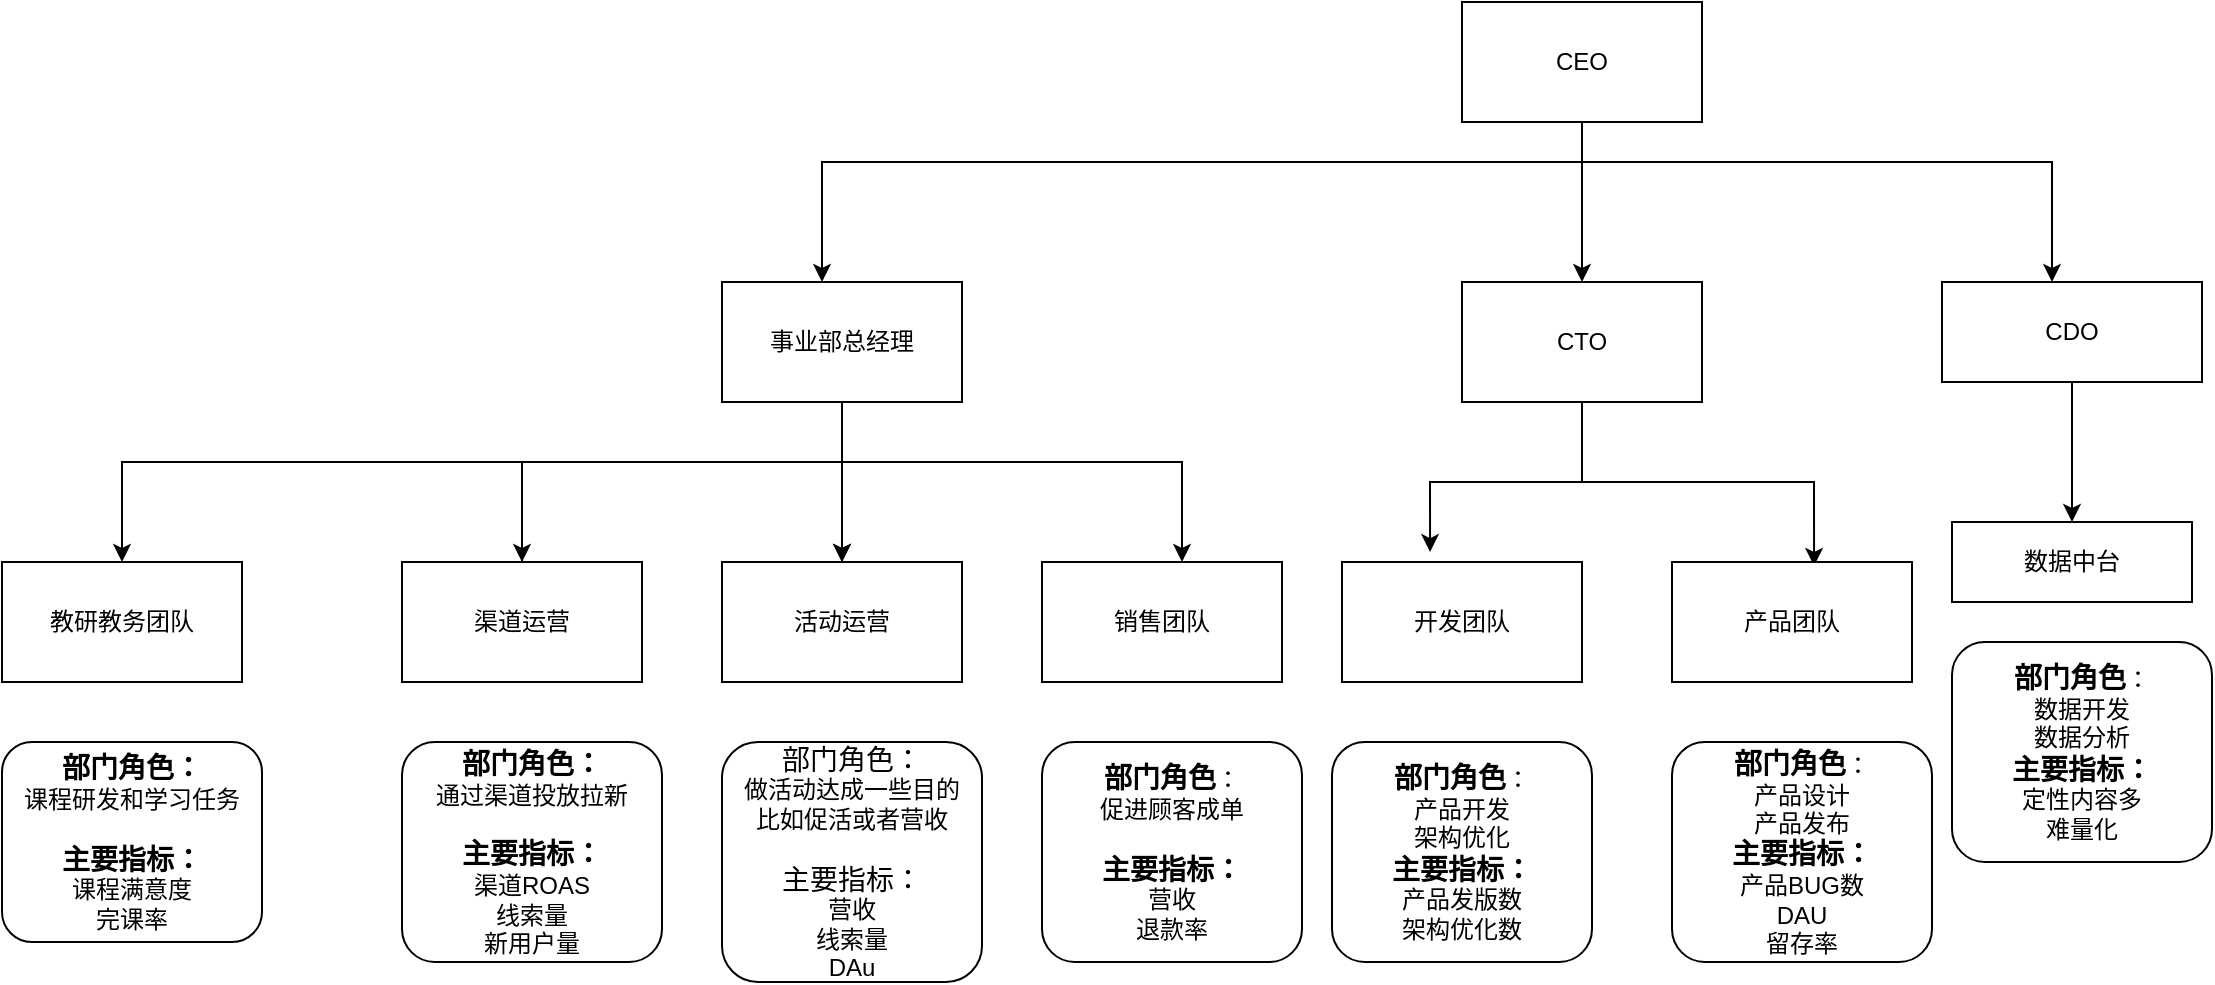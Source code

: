 <mxfile version="14.4.4" type="github" pages="2">
  <diagram id="C5RBs43oDa-KdzZeNtuy" name="Page-1">
    <mxGraphModel dx="2571" dy="918" grid="1" gridSize="10" guides="1" tooltips="1" connect="1" arrows="1" fold="1" page="1" pageScale="1" pageWidth="827" pageHeight="1169" math="0" shadow="0">
      <root>
        <mxCell id="WIyWlLk6GJQsqaUBKTNV-0" />
        <mxCell id="WIyWlLk6GJQsqaUBKTNV-1" parent="WIyWlLk6GJQsqaUBKTNV-0" />
        <mxCell id="4LG-1AffiDdCxsdQH5-A-5" value="" style="edgeStyle=orthogonalEdgeStyle;rounded=0;orthogonalLoop=1;jettySize=auto;html=1;" parent="WIyWlLk6GJQsqaUBKTNV-1" source="4LG-1AffiDdCxsdQH5-A-2" target="4LG-1AffiDdCxsdQH5-A-4" edge="1">
          <mxGeometry relative="1" as="geometry" />
        </mxCell>
        <mxCell id="4LG-1AffiDdCxsdQH5-A-8" style="edgeStyle=orthogonalEdgeStyle;rounded=0;orthogonalLoop=1;jettySize=auto;html=1;entryX=0.417;entryY=0;entryDx=0;entryDy=0;entryPerimeter=0;" parent="WIyWlLk6GJQsqaUBKTNV-1" source="4LG-1AffiDdCxsdQH5-A-2" target="4LG-1AffiDdCxsdQH5-A-6" edge="1">
          <mxGeometry relative="1" as="geometry">
            <mxPoint x="10" y="570" as="targetPoint" />
            <Array as="points">
              <mxPoint x="220" y="620" />
              <mxPoint x="-160" y="620" />
              <mxPoint x="-160" y="680" />
            </Array>
          </mxGeometry>
        </mxCell>
        <mxCell id="4LG-1AffiDdCxsdQH5-A-9" style="edgeStyle=orthogonalEdgeStyle;rounded=0;orthogonalLoop=1;jettySize=auto;html=1;" parent="WIyWlLk6GJQsqaUBKTNV-1" source="4LG-1AffiDdCxsdQH5-A-2" target="4LG-1AffiDdCxsdQH5-A-10" edge="1">
          <mxGeometry relative="1" as="geometry">
            <mxPoint x="410" y="680" as="targetPoint" />
            <Array as="points">
              <mxPoint x="220" y="620" />
              <mxPoint x="455" y="620" />
            </Array>
          </mxGeometry>
        </mxCell>
        <mxCell id="4LG-1AffiDdCxsdQH5-A-2" value="CEO" style="rounded=0;whiteSpace=wrap;html=1;" parent="WIyWlLk6GJQsqaUBKTNV-1" vertex="1">
          <mxGeometry x="160" y="540" width="120" height="60" as="geometry" />
        </mxCell>
        <mxCell id="4LG-1AffiDdCxsdQH5-A-32" style="edgeStyle=orthogonalEdgeStyle;rounded=0;orthogonalLoop=1;jettySize=auto;html=1;entryX=0.592;entryY=0.033;entryDx=0;entryDy=0;entryPerimeter=0;" parent="WIyWlLk6GJQsqaUBKTNV-1" source="4LG-1AffiDdCxsdQH5-A-4" target="4LG-1AffiDdCxsdQH5-A-27" edge="1">
          <mxGeometry relative="1" as="geometry" />
        </mxCell>
        <mxCell id="4LG-1AffiDdCxsdQH5-A-33" style="edgeStyle=orthogonalEdgeStyle;rounded=0;orthogonalLoop=1;jettySize=auto;html=1;entryX=0.367;entryY=-0.083;entryDx=0;entryDy=0;entryPerimeter=0;" parent="WIyWlLk6GJQsqaUBKTNV-1" source="4LG-1AffiDdCxsdQH5-A-4" target="4LG-1AffiDdCxsdQH5-A-30" edge="1">
          <mxGeometry relative="1" as="geometry" />
        </mxCell>
        <mxCell id="4LG-1AffiDdCxsdQH5-A-4" value="CTO" style="whiteSpace=wrap;html=1;rounded=0;" parent="WIyWlLk6GJQsqaUBKTNV-1" vertex="1">
          <mxGeometry x="160" y="680" width="120" height="60" as="geometry" />
        </mxCell>
        <mxCell id="4LG-1AffiDdCxsdQH5-A-14" value="" style="edgeStyle=orthogonalEdgeStyle;rounded=0;orthogonalLoop=1;jettySize=auto;html=1;" parent="WIyWlLk6GJQsqaUBKTNV-1" source="4LG-1AffiDdCxsdQH5-A-6" target="4LG-1AffiDdCxsdQH5-A-13" edge="1">
          <mxGeometry relative="1" as="geometry" />
        </mxCell>
        <mxCell id="4LG-1AffiDdCxsdQH5-A-15" value="" style="edgeStyle=orthogonalEdgeStyle;rounded=0;orthogonalLoop=1;jettySize=auto;html=1;" parent="WIyWlLk6GJQsqaUBKTNV-1" source="4LG-1AffiDdCxsdQH5-A-6" target="4LG-1AffiDdCxsdQH5-A-13" edge="1">
          <mxGeometry relative="1" as="geometry" />
        </mxCell>
        <mxCell id="4LG-1AffiDdCxsdQH5-A-18" style="edgeStyle=orthogonalEdgeStyle;rounded=0;orthogonalLoop=1;jettySize=auto;html=1;" parent="WIyWlLk6GJQsqaUBKTNV-1" source="4LG-1AffiDdCxsdQH5-A-6" target="4LG-1AffiDdCxsdQH5-A-16" edge="1">
          <mxGeometry relative="1" as="geometry">
            <mxPoint x="-320" y="710" as="targetPoint" />
            <Array as="points">
              <mxPoint x="-150" y="770" />
              <mxPoint x="-310" y="770" />
            </Array>
          </mxGeometry>
        </mxCell>
        <mxCell id="4LG-1AffiDdCxsdQH5-A-6" value="事业部总经理" style="whiteSpace=wrap;html=1;rounded=0;" parent="WIyWlLk6GJQsqaUBKTNV-1" vertex="1">
          <mxGeometry x="-210" y="680" width="120" height="60" as="geometry" />
        </mxCell>
        <mxCell id="4LG-1AffiDdCxsdQH5-A-39" style="edgeStyle=orthogonalEdgeStyle;rounded=0;orthogonalLoop=1;jettySize=auto;html=1;" parent="WIyWlLk6GJQsqaUBKTNV-1" source="4LG-1AffiDdCxsdQH5-A-10" target="4LG-1AffiDdCxsdQH5-A-40" edge="1">
          <mxGeometry relative="1" as="geometry">
            <mxPoint x="465" y="800" as="targetPoint" />
            <Array as="points">
              <mxPoint x="465" y="790" />
            </Array>
          </mxGeometry>
        </mxCell>
        <mxCell id="4LG-1AffiDdCxsdQH5-A-10" value="CDO" style="rounded=0;whiteSpace=wrap;html=1;" parent="WIyWlLk6GJQsqaUBKTNV-1" vertex="1">
          <mxGeometry x="400" y="680" width="130" height="50" as="geometry" />
        </mxCell>
        <mxCell id="4LG-1AffiDdCxsdQH5-A-22" value="" style="edgeStyle=orthogonalEdgeStyle;rounded=0;orthogonalLoop=1;jettySize=auto;html=1;" parent="WIyWlLk6GJQsqaUBKTNV-1" source="4LG-1AffiDdCxsdQH5-A-13" target="4LG-1AffiDdCxsdQH5-A-21" edge="1">
          <mxGeometry relative="1" as="geometry">
            <Array as="points">
              <mxPoint x="-150" y="770" />
              <mxPoint x="20" y="770" />
            </Array>
          </mxGeometry>
        </mxCell>
        <mxCell id="4LG-1AffiDdCxsdQH5-A-13" value="活动运营" style="whiteSpace=wrap;html=1;rounded=0;" parent="WIyWlLk6GJQsqaUBKTNV-1" vertex="1">
          <mxGeometry x="-210" y="820" width="120" height="60" as="geometry" />
        </mxCell>
        <mxCell id="4LG-1AffiDdCxsdQH5-A-25" value="" style="edgeStyle=orthogonalEdgeStyle;rounded=0;orthogonalLoop=1;jettySize=auto;html=1;" parent="WIyWlLk6GJQsqaUBKTNV-1" source="4LG-1AffiDdCxsdQH5-A-16" target="4LG-1AffiDdCxsdQH5-A-24" edge="1">
          <mxGeometry relative="1" as="geometry">
            <Array as="points">
              <mxPoint x="-310" y="770" />
              <mxPoint x="-510" y="770" />
            </Array>
          </mxGeometry>
        </mxCell>
        <mxCell id="4LG-1AffiDdCxsdQH5-A-16" value="渠道运营" style="rounded=0;whiteSpace=wrap;html=1;" parent="WIyWlLk6GJQsqaUBKTNV-1" vertex="1">
          <mxGeometry x="-370" y="820" width="120" height="60" as="geometry" />
        </mxCell>
        <mxCell id="4LG-1AffiDdCxsdQH5-A-19" value="&lt;font style=&quot;font-size: 14px&quot;&gt;&lt;b&gt;部门角色：&lt;/b&gt;&lt;/font&gt;&lt;br&gt;通过渠道投放拉新&lt;br&gt;&lt;br&gt;&lt;b&gt;&lt;font style=&quot;font-size: 14px&quot;&gt;主要指标：&lt;br&gt;&lt;/font&gt;&lt;/b&gt;渠道ROAS&lt;br&gt;线索量&lt;br&gt;新用户量" style="rounded=1;whiteSpace=wrap;html=1;" parent="WIyWlLk6GJQsqaUBKTNV-1" vertex="1">
          <mxGeometry x="-370" y="910" width="130" height="110" as="geometry" />
        </mxCell>
        <mxCell id="4LG-1AffiDdCxsdQH5-A-20" value="&lt;font style=&quot;font-size: 14px&quot;&gt;部门角色：&lt;br&gt;&lt;/font&gt;做活动达成一些目的&lt;br&gt;比如促活或者营收&lt;br&gt;&lt;br&gt;&lt;font style=&quot;font-size: 14px&quot;&gt;主要指标：&lt;br&gt;&lt;/font&gt;营收&lt;br&gt;线索量&lt;br&gt;DAu" style="rounded=1;whiteSpace=wrap;html=1;" parent="WIyWlLk6GJQsqaUBKTNV-1" vertex="1">
          <mxGeometry x="-210" y="910" width="130" height="120" as="geometry" />
        </mxCell>
        <mxCell id="4LG-1AffiDdCxsdQH5-A-21" value="销售团队" style="whiteSpace=wrap;html=1;rounded=0;" parent="WIyWlLk6GJQsqaUBKTNV-1" vertex="1">
          <mxGeometry x="-50" y="820" width="120" height="60" as="geometry" />
        </mxCell>
        <mxCell id="4LG-1AffiDdCxsdQH5-A-23" value="&lt;font style=&quot;font-size: 14px&quot;&gt;&lt;b&gt;部门角色&lt;/b&gt;&lt;/font&gt;：&lt;br&gt;促进顾客成单&lt;br&gt;&lt;br&gt;&lt;font style=&quot;font-size: 14px&quot;&gt;&lt;b&gt;主要指标：&lt;br&gt;&lt;/b&gt;&lt;/font&gt;营收&lt;br&gt;退款率" style="rounded=1;whiteSpace=wrap;html=1;" parent="WIyWlLk6GJQsqaUBKTNV-1" vertex="1">
          <mxGeometry x="-50" y="910" width="130" height="110" as="geometry" />
        </mxCell>
        <mxCell id="4LG-1AffiDdCxsdQH5-A-24" value="教研教务团队" style="whiteSpace=wrap;html=1;rounded=0;" parent="WIyWlLk6GJQsqaUBKTNV-1" vertex="1">
          <mxGeometry x="-570" y="820" width="120" height="60" as="geometry" />
        </mxCell>
        <mxCell id="4LG-1AffiDdCxsdQH5-A-26" value="&lt;font style=&quot;font-size: 14px&quot;&gt;&lt;b&gt;部门角色：&lt;/b&gt;&lt;/font&gt;&lt;br&gt;课程研发和学习任务&lt;br&gt;&lt;br&gt;&lt;b&gt;&lt;font style=&quot;font-size: 14px&quot;&gt;主要指标：&lt;br&gt;&lt;/font&gt;&lt;/b&gt;课程满意度&lt;br&gt;完课率" style="rounded=1;whiteSpace=wrap;html=1;" parent="WIyWlLk6GJQsqaUBKTNV-1" vertex="1">
          <mxGeometry x="-570" y="910" width="130" height="100" as="geometry" />
        </mxCell>
        <mxCell id="4LG-1AffiDdCxsdQH5-A-27" value="产品团队" style="whiteSpace=wrap;html=1;rounded=0;" parent="WIyWlLk6GJQsqaUBKTNV-1" vertex="1">
          <mxGeometry x="265" y="820" width="120" height="60" as="geometry" />
        </mxCell>
        <mxCell id="4LG-1AffiDdCxsdQH5-A-30" value="开发团队" style="whiteSpace=wrap;html=1;rounded=0;" parent="WIyWlLk6GJQsqaUBKTNV-1" vertex="1">
          <mxGeometry x="100" y="820" width="120" height="60" as="geometry" />
        </mxCell>
        <mxCell id="4LG-1AffiDdCxsdQH5-A-34" value="&lt;font style=&quot;font-size: 14px&quot;&gt;&lt;b&gt;部门角色&lt;/b&gt;&lt;/font&gt;：&lt;br&gt;产品开发&lt;br&gt;架构优化&lt;br&gt;&lt;font style=&quot;font-size: 14px&quot;&gt;&lt;b&gt;主要指标：&lt;br&gt;&lt;/b&gt;&lt;/font&gt;产品发版数&lt;br&gt;架构优化数" style="rounded=1;whiteSpace=wrap;html=1;" parent="WIyWlLk6GJQsqaUBKTNV-1" vertex="1">
          <mxGeometry x="95" y="910" width="130" height="110" as="geometry" />
        </mxCell>
        <mxCell id="4LG-1AffiDdCxsdQH5-A-35" value="&lt;font style=&quot;font-size: 14px&quot;&gt;&lt;b&gt;部门角色&lt;/b&gt;&lt;/font&gt;：&lt;br&gt;数据开发&lt;br&gt;数据分析&lt;br&gt;&lt;font style=&quot;font-size: 14px&quot;&gt;&lt;b&gt;主要指标：&lt;br&gt;&lt;/b&gt;&lt;/font&gt;定性内容多&lt;br&gt;难量化" style="rounded=1;whiteSpace=wrap;html=1;" parent="WIyWlLk6GJQsqaUBKTNV-1" vertex="1">
          <mxGeometry x="405" y="860" width="130" height="110" as="geometry" />
        </mxCell>
        <mxCell id="4LG-1AffiDdCxsdQH5-A-40" value="数据中台" style="rounded=0;whiteSpace=wrap;html=1;" parent="WIyWlLk6GJQsqaUBKTNV-1" vertex="1">
          <mxGeometry x="405" y="800" width="120" height="40" as="geometry" />
        </mxCell>
        <mxCell id="4LG-1AffiDdCxsdQH5-A-43" value="&lt;font style=&quot;font-size: 14px&quot;&gt;&lt;b&gt;部门角色&lt;/b&gt;&lt;/font&gt;：&lt;br&gt;产品设计&lt;br&gt;产品发布&lt;br&gt;&lt;font style=&quot;font-size: 14px&quot;&gt;&lt;b&gt;主要指标：&lt;br&gt;&lt;/b&gt;&lt;/font&gt;产品BUG数&lt;br&gt;DAU&lt;br&gt;留存率" style="rounded=1;whiteSpace=wrap;html=1;" parent="WIyWlLk6GJQsqaUBKTNV-1" vertex="1">
          <mxGeometry x="265" y="910" width="130" height="110" as="geometry" />
        </mxCell>
      </root>
    </mxGraphModel>
  </diagram>
  <diagram id="4gA5OxUVd_XXTZanAqwX" name="Page-2">
    <mxGraphModel dx="1428" dy="317" grid="1" gridSize="10" guides="1" tooltips="1" connect="1" arrows="1" fold="1" page="1" pageScale="1" pageWidth="827" pageHeight="1169" math="0" shadow="0">
      <root>
        <mxCell id="M1Kj_39iP2AGimqlnrWc-0" />
        <mxCell id="M1Kj_39iP2AGimqlnrWc-1" parent="M1Kj_39iP2AGimqlnrWc-0" />
        <mxCell id="tBodU4Q1IQQOX9P65XnI-128" value="" style="rounded=0;whiteSpace=wrap;html=1;align=center;" vertex="1" parent="M1Kj_39iP2AGimqlnrWc-1">
          <mxGeometry x="-60" y="1360" width="170" height="480" as="geometry" />
        </mxCell>
        <mxCell id="tBodU4Q1IQQOX9P65XnI-115" value="" style="rounded=0;whiteSpace=wrap;html=1;align=center;" vertex="1" parent="M1Kj_39iP2AGimqlnrWc-1">
          <mxGeometry x="-350" y="675" width="1900" height="335" as="geometry" />
        </mxCell>
        <mxCell id="tBodU4Q1IQQOX9P65XnI-83" value="" style="rounded=0;whiteSpace=wrap;html=1;align=left;fillColor=#d5e8d4;strokeColor=#82b366;" vertex="1" parent="M1Kj_39iP2AGimqlnrWc-1">
          <mxGeometry x="1370" y="180" width="170" height="480" as="geometry" />
        </mxCell>
        <mxCell id="tBodU4Q1IQQOX9P65XnI-82" value="" style="rounded=0;whiteSpace=wrap;html=1;align=left;fillColor=#fff2cc;strokeColor=#d6b656;" vertex="1" parent="M1Kj_39iP2AGimqlnrWc-1">
          <mxGeometry x="1190" y="180" width="170" height="480" as="geometry" />
        </mxCell>
        <mxCell id="tBodU4Q1IQQOX9P65XnI-64" value="" style="rounded=0;whiteSpace=wrap;html=1;align=left;fillColor=#dae8fc;strokeColor=#6c8ebf;" vertex="1" parent="M1Kj_39iP2AGimqlnrWc-1">
          <mxGeometry x="540" y="120" width="630" height="530" as="geometry" />
        </mxCell>
        <mxCell id="tBodU4Q1IQQOX9P65XnI-57" value="" style="rounded=0;whiteSpace=wrap;html=1;align=left;fillColor=#f8cecc;strokeColor=#b85450;" vertex="1" parent="M1Kj_39iP2AGimqlnrWc-1">
          <mxGeometry x="355" y="180" width="150" height="470" as="geometry" />
        </mxCell>
        <mxCell id="tBodU4Q1IQQOX9P65XnI-50" value="" style="rounded=0;whiteSpace=wrap;html=1;align=left;fillColor=#d5e8d4;strokeColor=#82b366;" vertex="1" parent="M1Kj_39iP2AGimqlnrWc-1">
          <mxGeometry x="185" y="180" width="150" height="470" as="geometry" />
        </mxCell>
        <mxCell id="tBodU4Q1IQQOX9P65XnI-53" value="" style="rounded=0;whiteSpace=wrap;html=1;align=left;" vertex="1" parent="M1Kj_39iP2AGimqlnrWc-1">
          <mxGeometry x="185" y="410" width="145" height="110" as="geometry" />
        </mxCell>
        <mxCell id="tBodU4Q1IQQOX9P65XnI-38" value="" style="rounded=0;whiteSpace=wrap;html=1;align=left;fillColor=#fff2cc;strokeColor=#d6b656;" vertex="1" parent="M1Kj_39iP2AGimqlnrWc-1">
          <mxGeometry y="180" width="160" height="470" as="geometry" />
        </mxCell>
        <mxCell id="tBodU4Q1IQQOX9P65XnI-44" value="" style="rounded=0;whiteSpace=wrap;html=1;align=left;" vertex="1" parent="M1Kj_39iP2AGimqlnrWc-1">
          <mxGeometry y="340" width="130" height="80" as="geometry" />
        </mxCell>
        <mxCell id="tBodU4Q1IQQOX9P65XnI-0" value="AB 流程" style="rounded=1;html=1;" vertex="1" parent="M1Kj_39iP2AGimqlnrWc-1">
          <mxGeometry width="120" height="60" as="geometry" />
        </mxCell>
        <mxCell id="tBodU4Q1IQQOX9P65XnI-13" value="" style="edgeStyle=orthogonalEdgeStyle;rounded=0;orthogonalLoop=1;jettySize=auto;html=1;" edge="1" parent="M1Kj_39iP2AGimqlnrWc-1" source="tBodU4Q1IQQOX9P65XnI-2" target="tBodU4Q1IQQOX9P65XnI-3">
          <mxGeometry relative="1" as="geometry" />
        </mxCell>
        <mxCell id="tBodU4Q1IQQOX9P65XnI-2" value="测试立项" style="rounded=1;whiteSpace=wrap;html=1;" vertex="1" parent="M1Kj_39iP2AGimqlnrWc-1">
          <mxGeometry x="20" y="200" width="120" height="60" as="geometry" />
        </mxCell>
        <mxCell id="tBodU4Q1IQQOX9P65XnI-14" value="" style="edgeStyle=orthogonalEdgeStyle;rounded=0;orthogonalLoop=1;jettySize=auto;html=1;" edge="1" parent="M1Kj_39iP2AGimqlnrWc-1" source="tBodU4Q1IQQOX9P65XnI-3" target="tBodU4Q1IQQOX9P65XnI-4">
          <mxGeometry relative="1" as="geometry" />
        </mxCell>
        <mxCell id="tBodU4Q1IQQOX9P65XnI-3" value="实验设计" style="rounded=1;whiteSpace=wrap;html=1;" vertex="1" parent="M1Kj_39iP2AGimqlnrWc-1">
          <mxGeometry x="200" y="200" width="120" height="60" as="geometry" />
        </mxCell>
        <mxCell id="tBodU4Q1IQQOX9P65XnI-15" value="" style="edgeStyle=orthogonalEdgeStyle;rounded=0;orthogonalLoop=1;jettySize=auto;html=1;entryX=0;entryY=0.5;entryDx=0;entryDy=0;" edge="1" parent="M1Kj_39iP2AGimqlnrWc-1" source="tBodU4Q1IQQOX9P65XnI-4" target="tBodU4Q1IQQOX9P65XnI-5">
          <mxGeometry relative="1" as="geometry" />
        </mxCell>
        <mxCell id="tBodU4Q1IQQOX9P65XnI-4" value="策略开发&lt;br&gt;埋点设计" style="rounded=1;whiteSpace=wrap;html=1;" vertex="1" parent="M1Kj_39iP2AGimqlnrWc-1">
          <mxGeometry x="370" y="200" width="120" height="60" as="geometry" />
        </mxCell>
        <mxCell id="tBodU4Q1IQQOX9P65XnI-16" value="" style="edgeStyle=orthogonalEdgeStyle;rounded=0;orthogonalLoop=1;jettySize=auto;html=1;" edge="1" parent="M1Kj_39iP2AGimqlnrWc-1" source="tBodU4Q1IQQOX9P65XnI-5" target="tBodU4Q1IQQOX9P65XnI-9">
          <mxGeometry relative="1" as="geometry" />
        </mxCell>
        <mxCell id="tBodU4Q1IQQOX9P65XnI-5" value="" style="rounded=1;whiteSpace=wrap;html=1;" vertex="1" parent="M1Kj_39iP2AGimqlnrWc-1">
          <mxGeometry x="550" y="130" width="420" height="200" as="geometry" />
        </mxCell>
        <mxCell id="tBodU4Q1IQQOX9P65XnI-22" value="" style="edgeStyle=orthogonalEdgeStyle;rounded=0;orthogonalLoop=1;jettySize=auto;html=1;" edge="1" parent="M1Kj_39iP2AGimqlnrWc-1" source="tBodU4Q1IQQOX9P65XnI-6" target="tBodU4Q1IQQOX9P65XnI-7">
          <mxGeometry relative="1" as="geometry">
            <Array as="points">
              <mxPoint x="740" y="200" />
              <mxPoint x="740" y="200" />
            </Array>
          </mxGeometry>
        </mxCell>
        <mxCell id="tBodU4Q1IQQOX9P65XnI-29" value="用户登录" style="edgeLabel;html=1;align=center;verticalAlign=middle;resizable=0;points=[];" vertex="1" connectable="0" parent="tBodU4Q1IQQOX9P65XnI-22">
          <mxGeometry x="0.11" y="2" relative="1" as="geometry">
            <mxPoint as="offset" />
          </mxGeometry>
        </mxCell>
        <mxCell id="tBodU4Q1IQQOX9P65XnI-24" style="edgeStyle=orthogonalEdgeStyle;rounded=0;orthogonalLoop=1;jettySize=auto;html=1;" edge="1" parent="M1Kj_39iP2AGimqlnrWc-1" source="tBodU4Q1IQQOX9P65XnI-6" target="tBodU4Q1IQQOX9P65XnI-8">
          <mxGeometry relative="1" as="geometry" />
        </mxCell>
        <mxCell id="tBodU4Q1IQQOX9P65XnI-31" value="进入实验界面，埋点信息上报" style="edgeLabel;html=1;align=center;verticalAlign=middle;resizable=0;points=[];" vertex="1" connectable="0" parent="tBodU4Q1IQQOX9P65XnI-24">
          <mxGeometry x="-0.031" y="1" relative="1" as="geometry">
            <mxPoint as="offset" />
          </mxGeometry>
        </mxCell>
        <mxCell id="tBodU4Q1IQQOX9P65XnI-6" value="用户" style="rounded=1;whiteSpace=wrap;html=1;" vertex="1" parent="M1Kj_39iP2AGimqlnrWc-1">
          <mxGeometry x="580" y="160" width="120" height="60" as="geometry" />
        </mxCell>
        <mxCell id="tBodU4Q1IQQOX9P65XnI-23" value="" style="edgeStyle=orthogonalEdgeStyle;rounded=0;orthogonalLoop=1;jettySize=auto;html=1;" edge="1" parent="M1Kj_39iP2AGimqlnrWc-1" source="tBodU4Q1IQQOX9P65XnI-7" target="tBodU4Q1IQQOX9P65XnI-6">
          <mxGeometry relative="1" as="geometry">
            <Array as="points">
              <mxPoint x="760" y="180" />
              <mxPoint x="760" y="180" />
            </Array>
          </mxGeometry>
        </mxCell>
        <mxCell id="tBodU4Q1IQQOX9P65XnI-30" value="返回策略" style="edgeLabel;html=1;align=center;verticalAlign=middle;resizable=0;points=[];" vertex="1" connectable="0" parent="tBodU4Q1IQQOX9P65XnI-23">
          <mxGeometry x="-0.217" y="-1" relative="1" as="geometry">
            <mxPoint as="offset" />
          </mxGeometry>
        </mxCell>
        <mxCell id="tBodU4Q1IQQOX9P65XnI-7" value="分流机制&lt;br&gt;判断用户所属策略" style="rounded=1;whiteSpace=wrap;html=1;" vertex="1" parent="M1Kj_39iP2AGimqlnrWc-1">
          <mxGeometry x="810" y="160" width="120" height="60" as="geometry" />
        </mxCell>
        <mxCell id="tBodU4Q1IQQOX9P65XnI-8" value="获取数据，&lt;br&gt;检验" style="rounded=1;whiteSpace=wrap;html=1;" vertex="1" parent="M1Kj_39iP2AGimqlnrWc-1">
          <mxGeometry x="700" y="260" width="120" height="60" as="geometry" />
        </mxCell>
        <mxCell id="tBodU4Q1IQQOX9P65XnI-17" value="" style="edgeStyle=orthogonalEdgeStyle;rounded=0;orthogonalLoop=1;jettySize=auto;html=1;" edge="1" parent="M1Kj_39iP2AGimqlnrWc-1" source="tBodU4Q1IQQOX9P65XnI-9" target="tBodU4Q1IQQOX9P65XnI-10">
          <mxGeometry relative="1" as="geometry" />
        </mxCell>
        <mxCell id="tBodU4Q1IQQOX9P65XnI-21" style="edgeStyle=orthogonalEdgeStyle;rounded=0;orthogonalLoop=1;jettySize=auto;html=1;" edge="1" parent="M1Kj_39iP2AGimqlnrWc-1" source="tBodU4Q1IQQOX9P65XnI-9" target="tBodU4Q1IQQOX9P65XnI-2">
          <mxGeometry relative="1" as="geometry">
            <Array as="points">
              <mxPoint x="1090" y="90" />
              <mxPoint x="80" y="90" />
            </Array>
          </mxGeometry>
        </mxCell>
        <mxCell id="tBodU4Q1IQQOX9P65XnI-32" value="改进设计方案" style="edgeLabel;html=1;align=center;verticalAlign=middle;resizable=0;points=[];" vertex="1" connectable="0" parent="tBodU4Q1IQQOX9P65XnI-21">
          <mxGeometry x="-0.084" y="-2" relative="1" as="geometry">
            <mxPoint as="offset" />
          </mxGeometry>
        </mxCell>
        <mxCell id="tBodU4Q1IQQOX9P65XnI-35" style="edgeStyle=orthogonalEdgeStyle;rounded=0;orthogonalLoop=1;jettySize=auto;html=1;" edge="1" parent="M1Kj_39iP2AGimqlnrWc-1" source="tBodU4Q1IQQOX9P65XnI-9" target="tBodU4Q1IQQOX9P65XnI-5">
          <mxGeometry relative="1" as="geometry">
            <Array as="points">
              <mxPoint x="1090" y="370" />
              <mxPoint x="760" y="370" />
            </Array>
          </mxGeometry>
        </mxCell>
        <mxCell id="tBodU4Q1IQQOX9P65XnI-36" value="调整流量，重新测试" style="edgeLabel;html=1;align=center;verticalAlign=middle;resizable=0;points=[];" vertex="1" connectable="0" parent="tBodU4Q1IQQOX9P65XnI-35">
          <mxGeometry x="0.167" y="4" relative="1" as="geometry">
            <mxPoint as="offset" />
          </mxGeometry>
        </mxCell>
        <mxCell id="tBodU4Q1IQQOX9P65XnI-9" value="埋点收集数据并分析" style="rounded=1;whiteSpace=wrap;html=1;" vertex="1" parent="M1Kj_39iP2AGimqlnrWc-1">
          <mxGeometry x="1030" y="200" width="120" height="60" as="geometry" />
        </mxCell>
        <mxCell id="tBodU4Q1IQQOX9P65XnI-18" value="" style="edgeStyle=orthogonalEdgeStyle;rounded=0;orthogonalLoop=1;jettySize=auto;html=1;" edge="1" parent="M1Kj_39iP2AGimqlnrWc-1" source="tBodU4Q1IQQOX9P65XnI-10" target="tBodU4Q1IQQOX9P65XnI-11">
          <mxGeometry relative="1" as="geometry" />
        </mxCell>
        <mxCell id="tBodU4Q1IQQOX9P65XnI-10" value="检验并选择优质策略" style="rounded=1;whiteSpace=wrap;html=1;" vertex="1" parent="M1Kj_39iP2AGimqlnrWc-1">
          <mxGeometry x="1210" y="200" width="120" height="60" as="geometry" />
        </mxCell>
        <mxCell id="tBodU4Q1IQQOX9P65XnI-11" value="发版与推全" style="rounded=1;whiteSpace=wrap;html=1;" vertex="1" parent="M1Kj_39iP2AGimqlnrWc-1">
          <mxGeometry x="1390" y="200" width="120" height="60" as="geometry" />
        </mxCell>
        <mxCell id="tBodU4Q1IQQOX9P65XnI-26" value="设定目标&lt;br&gt;&lt;br&gt;制定方案" style="text;html=1;strokeColor=none;fillColor=none;align=center;verticalAlign=middle;whiteSpace=wrap;rounded=0;" vertex="1" parent="M1Kj_39iP2AGimqlnrWc-1">
          <mxGeometry x="50" y="280" width="50" height="20" as="geometry" />
        </mxCell>
        <mxCell id="tBodU4Q1IQQOX9P65XnI-27" value="选择检验指标&lt;br&gt;&lt;br&gt;策略数据选择&lt;br&gt;&lt;br&gt;分组策略&lt;br&gt;&lt;br&gt;原假设、备择假设&lt;br&gt;&lt;br&gt;计算样本量" style="text;html=1;strokeColor=none;fillColor=none;align=left;verticalAlign=middle;whiteSpace=wrap;rounded=0;" vertex="1" parent="M1Kj_39iP2AGimqlnrWc-1">
          <mxGeometry x="200" y="330" width="120" height="20" as="geometry" />
        </mxCell>
        <mxCell id="tBodU4Q1IQQOX9P65XnI-28" value="各组策略开发&lt;br&gt;&lt;br&gt;基础埋点&lt;br&gt;&lt;br&gt;一类指标&lt;br&gt;&lt;br&gt;二类指标" style="text;html=1;strokeColor=none;fillColor=none;align=left;verticalAlign=middle;whiteSpace=wrap;rounded=0;" vertex="1" parent="M1Kj_39iP2AGimqlnrWc-1">
          <mxGeometry x="370" y="320" width="110" height="20" as="geometry" />
        </mxCell>
        <mxCell id="tBodU4Q1IQQOX9P65XnI-33" value="描述统计&lt;br&gt;&lt;br&gt;分析分流是否合理" style="text;html=1;strokeColor=none;fillColor=none;align=left;verticalAlign=middle;whiteSpace=wrap;rounded=0;" vertex="1" parent="M1Kj_39iP2AGimqlnrWc-1">
          <mxGeometry x="1040" y="280" width="110" height="20" as="geometry" />
        </mxCell>
        <mxCell id="tBodU4Q1IQQOX9P65XnI-37" value="&lt;font face=&quot;helvetica&quot;&gt;利用T检验进行比较分析&lt;br&gt;&lt;/font&gt;&lt;br style=&quot;color: rgb(0 , 0 , 0) ; font-family: &amp;#34;helvetica&amp;#34; ; font-size: 12px ; font-style: normal ; font-weight: 400 ; letter-spacing: normal ; text-align: left ; text-indent: 0px ; text-transform: none ; word-spacing: 0px ; background-color: rgb(248 , 249 , 250)&quot;&gt;&lt;span style=&quot;color: rgb(0 , 0 , 0) ; font-family: &amp;#34;helvetica&amp;#34; ; font-size: 12px ; font-style: normal ; font-weight: 400 ; letter-spacing: normal ; text-align: left ; text-indent: 0px ; text-transform: none ; word-spacing: 0px ; background-color: rgb(248 , 249 , 250) ; display: inline ; float: none&quot;&gt;生成结论报告&lt;/span&gt;" style="text;whiteSpace=wrap;html=1;" vertex="1" parent="M1Kj_39iP2AGimqlnrWc-1">
          <mxGeometry x="1210" y="270" width="130" height="60" as="geometry" />
        </mxCell>
        <mxCell id="tBodU4Q1IQQOX9P65XnI-90" style="edgeStyle=orthogonalEdgeStyle;rounded=0;orthogonalLoop=1;jettySize=auto;html=1;entryX=1;entryY=0.75;entryDx=0;entryDy=0;" edge="1" parent="M1Kj_39iP2AGimqlnrWc-1" source="tBodU4Q1IQQOX9P65XnI-39" target="tBodU4Q1IQQOX9P65XnI-46">
          <mxGeometry relative="1" as="geometry" />
        </mxCell>
        <mxCell id="tBodU4Q1IQQOX9P65XnI-39" value="工作内容&lt;br&gt;&lt;br&gt;1 说明测试目的&lt;br&gt;2 说明测试影响人群&lt;br&gt;3 说明项目周期" style="text;html=1;strokeColor=none;fillColor=none;align=left;verticalAlign=middle;whiteSpace=wrap;rounded=0;" vertex="1" parent="M1Kj_39iP2AGimqlnrWc-1">
          <mxGeometry y="370" width="140" height="20" as="geometry" />
        </mxCell>
        <mxCell id="tBodU4Q1IQQOX9P65XnI-40" value="接触部门&lt;br&gt;&lt;br&gt;增长部门、产品部门、运营部门、开发部门、产品VP" style="text;html=1;strokeColor=none;fillColor=none;align=left;verticalAlign=middle;whiteSpace=wrap;rounded=0;" vertex="1" parent="M1Kj_39iP2AGimqlnrWc-1">
          <mxGeometry y="460" width="130" height="20" as="geometry" />
        </mxCell>
        <mxCell id="tBodU4Q1IQQOX9P65XnI-41" value="通过标准&lt;br&gt;&lt;br&gt;会议通过/VP邮件通过" style="text;html=1;strokeColor=none;fillColor=none;align=left;verticalAlign=middle;whiteSpace=wrap;rounded=0;" vertex="1" parent="M1Kj_39iP2AGimqlnrWc-1">
          <mxGeometry y="550" width="130" height="20" as="geometry" />
        </mxCell>
        <mxCell id="tBodU4Q1IQQOX9P65XnI-46" value="&lt;span style=&quot;color: rgb(0 , 0 , 0) ; font-family: &amp;#34;helvetica&amp;#34; ; font-size: 12px ; font-style: normal ; font-weight: 400 ; letter-spacing: normal ; text-align: left ; text-indent: 0px ; text-transform: none ; word-spacing: 0px ; background-color: rgb(248 , 249 , 250) ; display: inline ; float: none&quot;&gt;测试目的：&lt;br&gt;&lt;/span&gt;&lt;br style=&quot;color: rgb(0 , 0 , 0) ; font-family: &amp;#34;helvetica&amp;#34; ; font-size: 12px ; font-style: normal ; font-weight: 400 ; letter-spacing: normal ; text-align: left ; text-indent: 0px ; text-transform: none ; word-spacing: 0px ; background-color: rgb(248 , 249 , 250)&quot;&gt;&lt;span style=&quot;color: rgb(0 , 0 , 0) ; font-family: &amp;#34;helvetica&amp;#34; ; font-size: 12px ; font-style: normal ; font-weight: 400 ; letter-spacing: normal ; text-align: left ; text-indent: 0px ; text-transform: none ; word-spacing: 0px ; background-color: rgb(248 , 249 , 250) ; display: inline ; float: none&quot;&gt;1 改进目的&lt;/span&gt;&lt;br style=&quot;color: rgb(0 , 0 , 0) ; font-family: &amp;#34;helvetica&amp;#34; ; font-size: 12px ; font-style: normal ; font-weight: 400 ; letter-spacing: normal ; text-align: left ; text-indent: 0px ; text-transform: none ; word-spacing: 0px ; background-color: rgb(248 , 249 , 250)&quot;&gt;&lt;span style=&quot;color: rgb(0 , 0 , 0) ; font-family: &amp;#34;helvetica&amp;#34; ; font-size: 12px ; font-style: normal ; font-weight: 400 ; letter-spacing: normal ; text-align: left ; text-indent: 0px ; text-transform: none ; word-spacing: 0px ; background-color: rgb(248 , 249 , 250) ; display: inline ; float: none&quot;&gt;2 改进产品位置&lt;br&gt;3 改进的一类、二类关键指标&lt;br&gt;4 产品改进与目的的逻辑关系&lt;br&gt;&lt;/span&gt;" style="rounded=0;whiteSpace=wrap;html=1;align=left;" vertex="1" parent="M1Kj_39iP2AGimqlnrWc-1">
          <mxGeometry x="-230" y="305" width="180" height="100" as="geometry" />
        </mxCell>
        <mxCell id="tBodU4Q1IQQOX9P65XnI-47" value="&lt;span style=&quot;color: rgb(0 , 0 , 0) ; font-family: &amp;#34;helvetica&amp;#34; ; font-size: 12px ; font-style: normal ; font-weight: 400 ; letter-spacing: normal ; text-align: left ; text-indent: 0px ; text-transform: none ; word-spacing: 0px ; background-color: rgb(248 , 249 , 250) ; display: inline ; float: none&quot;&gt;测试影响人群：&lt;br&gt;&lt;/span&gt;&lt;br style=&quot;color: rgb(0 , 0 , 0) ; font-family: &amp;#34;helvetica&amp;#34; ; font-size: 12px ; font-style: normal ; font-weight: 400 ; letter-spacing: normal ; text-align: left ; text-indent: 0px ; text-transform: none ; word-spacing: 0px ; background-color: rgb(248 , 249 , 250)&quot;&gt;&lt;span style=&quot;color: rgb(0 , 0 , 0) ; font-family: &amp;#34;helvetica&amp;#34; ; font-size: 12px ; font-style: normal ; font-weight: 400 ; letter-spacing: normal ; text-align: left ; text-indent: 0px ; text-transform: none ; word-spacing: 0px ; background-color: rgb(248 , 249 , 250) ; display: inline ; float: none&quot;&gt;1 是否是特殊人群&lt;br&gt;2 分流使用正常分流还是特殊分流&lt;br&gt;&lt;br&gt;&lt;/span&gt;" style="rounded=0;whiteSpace=wrap;html=1;align=left;" vertex="1" parent="M1Kj_39iP2AGimqlnrWc-1">
          <mxGeometry x="-230" y="415" width="180" height="100" as="geometry" />
        </mxCell>
        <mxCell id="tBodU4Q1IQQOX9P65XnI-48" value="&lt;span style=&quot;color: rgb(0 , 0 , 0) ; font-family: &amp;#34;helvetica&amp;#34; ; font-size: 12px ; font-style: normal ; font-weight: 400 ; letter-spacing: normal ; text-align: left ; text-indent: 0px ; text-transform: none ; word-spacing: 0px ; background-color: rgb(248 , 249 , 250) ; display: inline ; float: none&quot;&gt;项目周期：&lt;br&gt;&lt;/span&gt;&lt;br style=&quot;color: rgb(0 , 0 , 0) ; font-family: &amp;#34;helvetica&amp;#34; ; font-size: 12px ; font-style: normal ; font-weight: 400 ; letter-spacing: normal ; text-align: left ; text-indent: 0px ; text-transform: none ; word-spacing: 0px ; background-color: rgb(248 , 249 , 250)&quot;&gt;&lt;span style=&quot;color: rgb(0 , 0 , 0) ; font-family: &amp;#34;helvetica&amp;#34; ; font-size: 12px ; font-style: normal ; font-weight: 400 ; letter-spacing: normal ; text-align: left ; text-indent: 0px ; text-transform: none ; word-spacing: 0px ; background-color: rgb(248 , 249 , 250) ; display: inline ; float: none&quot;&gt;1 预计分流启动时间&lt;br&gt;2 预计AA测试时间&lt;br&gt;3 预计灰度发布时间&lt;br&gt;4 预计测试结束时间&lt;br&gt;5 预计结果分析时间&lt;br&gt;6 预计测试复盘时间&lt;br&gt;7 预计发版时间&lt;br&gt;&lt;/span&gt;&lt;span style=&quot;color: rgb(0 , 0 , 0) ; font-family: &amp;#34;helvetica&amp;#34; ; font-size: 12px ; font-style: normal ; font-weight: 400 ; letter-spacing: normal ; text-align: left ; text-indent: 0px ; text-transform: none ; word-spacing: 0px ; background-color: rgb(248 , 249 , 250) ; display: inline ; float: none&quot;&gt;&lt;br&gt;&lt;/span&gt;" style="rounded=0;whiteSpace=wrap;html=1;align=left;" vertex="1" parent="M1Kj_39iP2AGimqlnrWc-1">
          <mxGeometry x="-230" y="525" width="180" height="150" as="geometry" />
        </mxCell>
        <mxCell id="tBodU4Q1IQQOX9P65XnI-51" value="工作内容&lt;br&gt;&lt;br&gt;1 确定实验方案&lt;br&gt;准备原假设与备择假设&lt;br&gt;&lt;br&gt;2 计算最小样本量，确定分流大小&lt;br&gt;&lt;br&gt;" style="text;html=1;strokeColor=none;fillColor=none;align=left;verticalAlign=middle;whiteSpace=wrap;rounded=0;" vertex="1" parent="M1Kj_39iP2AGimqlnrWc-1">
          <mxGeometry x="190" y="460" width="140" height="20" as="geometry" />
        </mxCell>
        <mxCell id="tBodU4Q1IQQOX9P65XnI-52" value="接触部门&lt;br&gt;&lt;br&gt;数据部门自己负责" style="text;html=1;strokeColor=none;fillColor=none;align=left;verticalAlign=middle;whiteSpace=wrap;rounded=0;" vertex="1" parent="M1Kj_39iP2AGimqlnrWc-1">
          <mxGeometry x="190" y="550" width="130" height="20" as="geometry" />
        </mxCell>
        <mxCell id="tBodU4Q1IQQOX9P65XnI-56" value="通过标准&lt;br&gt;&lt;br&gt;数据分析主管通过" style="text;html=1;strokeColor=none;fillColor=none;align=left;verticalAlign=middle;whiteSpace=wrap;rounded=0;" vertex="1" parent="M1Kj_39iP2AGimqlnrWc-1">
          <mxGeometry x="190" y="610" width="100" height="20" as="geometry" />
        </mxCell>
        <mxCell id="tBodU4Q1IQQOX9P65XnI-58" value="工作内容&lt;br&gt;&lt;br&gt;1 确定实验方案&lt;br&gt;准备原假设与备择假设&lt;br&gt;&lt;br&gt;2 计算最小样本量，确定分流大小&lt;br&gt;&lt;br&gt;" style="text;html=1;strokeColor=none;fillColor=none;align=left;verticalAlign=middle;whiteSpace=wrap;rounded=0;" vertex="1" parent="M1Kj_39iP2AGimqlnrWc-1">
          <mxGeometry x="365" y="455" width="140" height="20" as="geometry" />
        </mxCell>
        <mxCell id="tBodU4Q1IQQOX9P65XnI-59" value="" style="rounded=0;whiteSpace=wrap;html=1;align=left;" vertex="1" parent="M1Kj_39iP2AGimqlnrWc-1">
          <mxGeometry x="355" y="380" width="145" height="150" as="geometry" />
        </mxCell>
        <mxCell id="tBodU4Q1IQQOX9P65XnI-60" value="工作内容&lt;br&gt;&lt;br&gt;1 开发对比策略&lt;br&gt;2 设计主要埋点产出数据&lt;br&gt;3 设计存储表结构&lt;br&gt;4 设计展示报表结构&lt;br&gt;5 设置分流机制&lt;br&gt;6提交以上需求" style="text;html=1;strokeColor=none;fillColor=none;align=left;verticalAlign=middle;whiteSpace=wrap;rounded=0;" vertex="1" parent="M1Kj_39iP2AGimqlnrWc-1">
          <mxGeometry x="362.5" y="440" width="135" height="20" as="geometry" />
        </mxCell>
        <mxCell id="tBodU4Q1IQQOX9P65XnI-62" value="接触部门&lt;br&gt;&lt;br&gt;前端开发部门、后端开发部门、数据开发部门" style="text;html=1;strokeColor=none;fillColor=none;align=left;verticalAlign=middle;whiteSpace=wrap;rounded=0;" vertex="1" parent="M1Kj_39iP2AGimqlnrWc-1">
          <mxGeometry x="360" y="550" width="130" height="20" as="geometry" />
        </mxCell>
        <mxCell id="tBodU4Q1IQQOX9P65XnI-63" value="通过标准&lt;br&gt;&lt;br&gt;各开发领导通过" style="text;html=1;strokeColor=none;fillColor=none;align=left;verticalAlign=middle;whiteSpace=wrap;rounded=0;" vertex="1" parent="M1Kj_39iP2AGimqlnrWc-1">
          <mxGeometry x="360" y="610" width="100" height="20" as="geometry" />
        </mxCell>
        <mxCell id="tBodU4Q1IQQOX9P65XnI-65" value="" style="rounded=0;whiteSpace=wrap;html=1;align=left;" vertex="1" parent="M1Kj_39iP2AGimqlnrWc-1">
          <mxGeometry x="540" y="400" width="310" height="250" as="geometry" />
        </mxCell>
        <mxCell id="tBodU4Q1IQQOX9P65XnI-66" value="" style="rounded=0;whiteSpace=wrap;html=1;align=left;" vertex="1" parent="M1Kj_39iP2AGimqlnrWc-1">
          <mxGeometry x="850" y="400" width="320" height="250" as="geometry" />
        </mxCell>
        <mxCell id="tBodU4Q1IQQOX9P65XnI-67" value="AA测试" style="rounded=0;whiteSpace=wrap;html=1;align=left;" vertex="1" parent="M1Kj_39iP2AGimqlnrWc-1">
          <mxGeometry x="600" y="410" width="130" height="20" as="geometry" />
        </mxCell>
        <mxCell id="tBodU4Q1IQQOX9P65XnI-68" value="AB测试埋点数据收集" style="rounded=0;whiteSpace=wrap;html=1;align=left;" vertex="1" parent="M1Kj_39iP2AGimqlnrWc-1">
          <mxGeometry x="945" y="410" width="130" height="20" as="geometry" />
        </mxCell>
        <mxCell id="tBodU4Q1IQQOX9P65XnI-69" value="工作内容&lt;br&gt;&lt;br&gt;1在分流启动后分析各分组是否符合流量分配大小比例&lt;br&gt;&lt;br&gt;2 分析各组的用户属性，是否符合整体用户属性分布" style="text;html=1;strokeColor=none;fillColor=none;align=left;verticalAlign=middle;whiteSpace=wrap;rounded=0;" vertex="1" parent="M1Kj_39iP2AGimqlnrWc-1">
          <mxGeometry x="550" y="480" width="290" height="20" as="geometry" />
        </mxCell>
        <mxCell id="tBodU4Q1IQQOX9P65XnI-70" value="接触部门&lt;br&gt;&lt;br&gt;前端开发部门" style="text;html=1;strokeColor=none;fillColor=none;align=left;verticalAlign=middle;whiteSpace=wrap;rounded=0;" vertex="1" parent="M1Kj_39iP2AGimqlnrWc-1">
          <mxGeometry x="550" y="550" width="130" height="20" as="geometry" />
        </mxCell>
        <mxCell id="tBodU4Q1IQQOX9P65XnI-71" value="通过标准&lt;br&gt;&lt;br&gt;数据分析主管通过" style="text;html=1;strokeColor=none;fillColor=none;align=left;verticalAlign=middle;whiteSpace=wrap;rounded=0;" vertex="1" parent="M1Kj_39iP2AGimqlnrWc-1">
          <mxGeometry x="550" y="610" width="100" height="20" as="geometry" />
        </mxCell>
        <mxCell id="tBodU4Q1IQQOX9P65XnI-74" value="接触部门&lt;br&gt;&lt;br&gt;数据部门自己负责" style="text;html=1;strokeColor=none;fillColor=none;align=left;verticalAlign=middle;whiteSpace=wrap;rounded=0;" vertex="1" parent="M1Kj_39iP2AGimqlnrWc-1">
          <mxGeometry x="860" y="561" width="130" height="20" as="geometry" />
        </mxCell>
        <mxCell id="tBodU4Q1IQQOX9P65XnI-75" value="通过标准&lt;br&gt;&lt;br&gt;数据分析主管通过" style="text;html=1;strokeColor=none;fillColor=none;align=left;verticalAlign=middle;whiteSpace=wrap;rounded=0;" vertex="1" parent="M1Kj_39iP2AGimqlnrWc-1">
          <mxGeometry x="860" y="613" width="100" height="20" as="geometry" />
        </mxCell>
        <mxCell id="tBodU4Q1IQQOX9P65XnI-76" value="" style="endArrow=none;html=1;" edge="1" parent="M1Kj_39iP2AGimqlnrWc-1">
          <mxGeometry width="50" height="50" relative="1" as="geometry">
            <mxPoint x="540" y="529.41" as="sourcePoint" />
            <mxPoint x="820" y="529.41" as="targetPoint" />
            <Array as="points">
              <mxPoint x="700" y="529.41" />
              <mxPoint x="750" y="529.41" />
            </Array>
          </mxGeometry>
        </mxCell>
        <mxCell id="tBodU4Q1IQQOX9P65XnI-77" value="" style="endArrow=none;html=1;" edge="1" parent="M1Kj_39iP2AGimqlnrWc-1">
          <mxGeometry width="50" height="50" relative="1" as="geometry">
            <mxPoint x="540" y="590.0" as="sourcePoint" />
            <mxPoint x="820.0" y="590.0" as="targetPoint" />
            <Array as="points">
              <mxPoint x="700" y="590" />
              <mxPoint x="750" y="590" />
            </Array>
          </mxGeometry>
        </mxCell>
        <mxCell id="tBodU4Q1IQQOX9P65XnI-78" value="" style="endArrow=none;html=1;" edge="1" parent="M1Kj_39iP2AGimqlnrWc-1">
          <mxGeometry width="50" height="50" relative="1" as="geometry">
            <mxPoint x="850" y="540.0" as="sourcePoint" />
            <mxPoint x="1130.0" y="540.0" as="targetPoint" />
            <Array as="points">
              <mxPoint x="1010" y="540.0" />
              <mxPoint x="1060" y="540.0" />
            </Array>
          </mxGeometry>
        </mxCell>
        <mxCell id="tBodU4Q1IQQOX9P65XnI-79" value="" style="endArrow=none;html=1;" edge="1" parent="M1Kj_39iP2AGimqlnrWc-1">
          <mxGeometry width="50" height="50" relative="1" as="geometry">
            <mxPoint x="850" y="600" as="sourcePoint" />
            <mxPoint x="1130.0" y="600" as="targetPoint" />
            <Array as="points">
              <mxPoint x="1010" y="600" />
              <mxPoint x="1060" y="600" />
            </Array>
          </mxGeometry>
        </mxCell>
        <mxCell id="tBodU4Q1IQQOX9P65XnI-80" value="工作内容&lt;br&gt;&lt;br&gt;1灰度策略启动后，分析各分组是否符合流量分配大小占比&lt;br&gt;2 分析各组的用户属性，是否符合整体用户属性分布&lt;br&gt;3 分析各组的埋点数据，个埋点是否正确打到对应策略组，各埋点数据是否属性完备" style="text;html=1;strokeColor=none;fillColor=none;align=left;verticalAlign=middle;whiteSpace=wrap;rounded=0;" vertex="1" parent="M1Kj_39iP2AGimqlnrWc-1">
          <mxGeometry x="860" y="470" width="290" height="20" as="geometry" />
        </mxCell>
        <mxCell id="tBodU4Q1IQQOX9P65XnI-84" value="工作内容&lt;br&gt;&lt;br&gt;1 按计划验证试验结果显著性，作出数据决策&lt;br&gt;2 推导业务层面收益，作出报告&lt;br&gt;3 试验复盘会议，收集反馈" style="rounded=0;whiteSpace=wrap;html=1;align=left;" vertex="1" parent="M1Kj_39iP2AGimqlnrWc-1">
          <mxGeometry x="1190" y="340" width="160" height="150" as="geometry" />
        </mxCell>
        <mxCell id="tBodU4Q1IQQOX9P65XnI-85" value="接触部门&lt;br&gt;&lt;br&gt;增长部门、产品部门、运营部门、开发部门、产品VP" style="text;html=1;strokeColor=none;fillColor=none;align=left;verticalAlign=middle;whiteSpace=wrap;rounded=0;" vertex="1" parent="M1Kj_39iP2AGimqlnrWc-1">
          <mxGeometry x="1200" y="520" width="130" height="20" as="geometry" />
        </mxCell>
        <mxCell id="tBodU4Q1IQQOX9P65XnI-86" value="通过标准&lt;br&gt;&lt;br&gt;会议通过/VP邮件通过" style="text;html=1;strokeColor=none;fillColor=none;align=left;verticalAlign=middle;whiteSpace=wrap;rounded=0;" vertex="1" parent="M1Kj_39iP2AGimqlnrWc-1">
          <mxGeometry x="1200" y="595" width="130" height="20" as="geometry" />
        </mxCell>
        <mxCell id="tBodU4Q1IQQOX9P65XnI-87" value="工作内容&lt;br&gt;&lt;br&gt;1 对优质策略逐渐扩大流量，分阶段检验策略有效性&lt;br&gt;&lt;br&gt;2 对推全后的策略保持监控&lt;br&gt;" style="rounded=0;whiteSpace=wrap;html=1;align=left;" vertex="1" parent="M1Kj_39iP2AGimqlnrWc-1">
          <mxGeometry x="1375" y="340" width="160" height="150" as="geometry" />
        </mxCell>
        <mxCell id="tBodU4Q1IQQOX9P65XnI-88" value="接触部门&lt;br&gt;&lt;br&gt;自己部门" style="text;html=1;strokeColor=none;fillColor=none;align=left;verticalAlign=middle;whiteSpace=wrap;rounded=0;" vertex="1" parent="M1Kj_39iP2AGimqlnrWc-1">
          <mxGeometry x="1375" y="520" width="130" height="20" as="geometry" />
        </mxCell>
        <mxCell id="tBodU4Q1IQQOX9P65XnI-89" value="通过标准&lt;br&gt;&lt;br&gt;数据分析师通过" style="text;html=1;strokeColor=none;fillColor=none;align=left;verticalAlign=middle;whiteSpace=wrap;rounded=0;" vertex="1" parent="M1Kj_39iP2AGimqlnrWc-1">
          <mxGeometry x="1370" y="595" width="130" height="20" as="geometry" />
        </mxCell>
        <mxCell id="tBodU4Q1IQQOX9P65XnI-91" value="设定目标" style="rounded=1;whiteSpace=wrap;html=1;align=center;fillColor=#fff2cc;strokeColor=#d6b656;" vertex="1" parent="M1Kj_39iP2AGimqlnrWc-1">
          <mxGeometry y="685" width="120" height="60" as="geometry" />
        </mxCell>
        <mxCell id="tBodU4Q1IQQOX9P65XnI-92" value="规划项目进度" style="rounded=1;whiteSpace=wrap;html=1;align=center;fillColor=#fff2cc;strokeColor=#d6b656;" vertex="1" parent="M1Kj_39iP2AGimqlnrWc-1">
          <mxGeometry y="745" width="120" height="60" as="geometry" />
        </mxCell>
        <mxCell id="tBodU4Q1IQQOX9P65XnI-93" value="前期统计分析" style="rounded=1;whiteSpace=wrap;html=1;align=center;fillColor=#f8cecc;strokeColor=#b85450;" vertex="1" parent="M1Kj_39iP2AGimqlnrWc-1">
          <mxGeometry y="805" width="120" height="60" as="geometry" />
        </mxCell>
        <mxCell id="tBodU4Q1IQQOX9P65XnI-94" value="指标选择" style="rounded=1;whiteSpace=wrap;html=1;align=center;fillColor=#fff2cc;strokeColor=#d6b656;" vertex="1" parent="M1Kj_39iP2AGimqlnrWc-1">
          <mxGeometry x="205" y="680" width="120" height="60" as="geometry" />
        </mxCell>
        <mxCell id="tBodU4Q1IQQOX9P65XnI-95" value="分组策略" style="rounded=1;whiteSpace=wrap;html=1;align=center;fillColor=#fff2cc;strokeColor=#d6b656;" vertex="1" parent="M1Kj_39iP2AGimqlnrWc-1">
          <mxGeometry x="205" y="740" width="120" height="60" as="geometry" />
        </mxCell>
        <mxCell id="tBodU4Q1IQQOX9P65XnI-96" value="检验策略" style="rounded=1;whiteSpace=wrap;html=1;align=center;fillColor=#f8cecc;strokeColor=#b85450;" vertex="1" parent="M1Kj_39iP2AGimqlnrWc-1">
          <mxGeometry x="205" y="800" width="120" height="60" as="geometry" />
        </mxCell>
        <mxCell id="tBodU4Q1IQQOX9P65XnI-97" value="策略开发" style="rounded=1;whiteSpace=wrap;html=1;align=center;fillColor=#d5e8d4;strokeColor=#82b366;" vertex="1" parent="M1Kj_39iP2AGimqlnrWc-1">
          <mxGeometry x="370" y="680" width="120" height="60" as="geometry" />
        </mxCell>
        <mxCell id="tBodU4Q1IQQOX9P65XnI-98" value="埋点" style="rounded=1;whiteSpace=wrap;html=1;align=center;fillColor=#d5e8d4;strokeColor=#82b366;" vertex="1" parent="M1Kj_39iP2AGimqlnrWc-1">
          <mxGeometry x="370" y="740" width="120" height="60" as="geometry" />
        </mxCell>
        <mxCell id="tBodU4Q1IQQOX9P65XnI-99" value="一类、二类指标" style="rounded=1;whiteSpace=wrap;html=1;align=center;fillColor=#fff2cc;strokeColor=#d6b656;" vertex="1" parent="M1Kj_39iP2AGimqlnrWc-1">
          <mxGeometry x="370" y="800" width="120" height="60" as="geometry" />
        </mxCell>
        <mxCell id="tBodU4Q1IQQOX9P65XnI-101" value="原假设与备择假设" style="rounded=1;whiteSpace=wrap;html=1;align=center;fillColor=#f8cecc;strokeColor=#b85450;" vertex="1" parent="M1Kj_39iP2AGimqlnrWc-1">
          <mxGeometry x="205" y="860" width="120" height="60" as="geometry" />
        </mxCell>
        <mxCell id="tBodU4Q1IQQOX9P65XnI-102" value="样本量计算" style="rounded=1;whiteSpace=wrap;html=1;align=center;fillColor=#f8cecc;strokeColor=#b85450;" vertex="1" parent="M1Kj_39iP2AGimqlnrWc-1">
          <mxGeometry x="205" y="920" width="120" height="60" as="geometry" />
        </mxCell>
        <mxCell id="tBodU4Q1IQQOX9P65XnI-103" value="用户分流" style="rounded=1;whiteSpace=wrap;html=1;align=center;fillColor=#d5e8d4;strokeColor=#82b366;" vertex="1" parent="M1Kj_39iP2AGimqlnrWc-1">
          <mxGeometry x="625" y="675" width="120" height="60" as="geometry" />
        </mxCell>
        <mxCell id="tBodU4Q1IQQOX9P65XnI-104" value="AA test" style="rounded=1;whiteSpace=wrap;html=1;align=center;fillColor=#f8cecc;strokeColor=#b85450;" vertex="1" parent="M1Kj_39iP2AGimqlnrWc-1">
          <mxGeometry x="625" y="735" width="120" height="60" as="geometry" />
        </mxCell>
        <mxCell id="tBodU4Q1IQQOX9P65XnI-105" value="检验与决策" style="rounded=1;whiteSpace=wrap;html=1;align=center;fillColor=#f8cecc;strokeColor=#b85450;" vertex="1" parent="M1Kj_39iP2AGimqlnrWc-1">
          <mxGeometry x="1210" y="685" width="120" height="60" as="geometry" />
        </mxCell>
        <mxCell id="tBodU4Q1IQQOX9P65XnI-106" value="业务报告" style="rounded=1;whiteSpace=wrap;html=1;align=center;fillColor=#fff2cc;strokeColor=#d6b656;" vertex="1" parent="M1Kj_39iP2AGimqlnrWc-1">
          <mxGeometry x="1210" y="745" width="120" height="60" as="geometry" />
        </mxCell>
        <mxCell id="tBodU4Q1IQQOX9P65XnI-107" value="描述统计" style="rounded=1;whiteSpace=wrap;html=1;align=center;fillColor=#f8cecc;strokeColor=#b85450;" vertex="1" parent="M1Kj_39iP2AGimqlnrWc-1">
          <mxGeometry x="1385" y="685" width="120" height="60" as="geometry" />
        </mxCell>
        <mxCell id="tBodU4Q1IQQOX9P65XnI-109" value="数据收集、存储、计算、展示" style="rounded=1;whiteSpace=wrap;html=1;align=center;fillColor=#d5e8d4;strokeColor=#82b366;" vertex="1" parent="M1Kj_39iP2AGimqlnrWc-1">
          <mxGeometry x="1050" y="685" width="120" height="60" as="geometry" />
        </mxCell>
        <mxCell id="tBodU4Q1IQQOX9P65XnI-110" value="数据校验" style="rounded=1;whiteSpace=wrap;html=1;align=center;fillColor=#f8cecc;strokeColor=#b85450;" vertex="1" parent="M1Kj_39iP2AGimqlnrWc-1">
          <mxGeometry x="1050" y="745" width="120" height="60" as="geometry" />
        </mxCell>
        <mxCell id="tBodU4Q1IQQOX9P65XnI-111" value="业务知识" style="rounded=1;whiteSpace=wrap;html=1;align=center;fillColor=#fff2cc;strokeColor=#d6b656;" vertex="1" parent="M1Kj_39iP2AGimqlnrWc-1">
          <mxGeometry x="-230" y="685" width="120" height="60" as="geometry" />
        </mxCell>
        <mxCell id="tBodU4Q1IQQOX9P65XnI-112" value="编程技能" style="rounded=1;whiteSpace=wrap;html=1;align=center;fillColor=#d5e8d4;strokeColor=#82b366;" vertex="1" parent="M1Kj_39iP2AGimqlnrWc-1">
          <mxGeometry x="-230" y="745" width="120" height="60" as="geometry" />
        </mxCell>
        <mxCell id="tBodU4Q1IQQOX9P65XnI-113" value="统计学知识" style="rounded=1;whiteSpace=wrap;html=1;align=center;fillColor=#f8cecc;strokeColor=#b85450;" vertex="1" parent="M1Kj_39iP2AGimqlnrWc-1">
          <mxGeometry x="-230" y="805" width="120" height="60" as="geometry" />
        </mxCell>
        <mxCell id="tBodU4Q1IQQOX9P65XnI-114" value="知识图谱" style="rounded=0;whiteSpace=wrap;html=1;align=center;" vertex="1" parent="M1Kj_39iP2AGimqlnrWc-1">
          <mxGeometry x="-490" y="680" width="120" height="40" as="geometry" />
        </mxCell>
        <mxCell id="tBodU4Q1IQQOX9P65XnI-116" value="假设检验" style="rounded=1;whiteSpace=wrap;html=1;align=center;" vertex="1" parent="M1Kj_39iP2AGimqlnrWc-1">
          <mxGeometry x="-240" y="1130" width="120" height="60" as="geometry" />
        </mxCell>
        <mxCell id="tBodU4Q1IQQOX9P65XnI-136" value="" style="edgeStyle=orthogonalEdgeStyle;rounded=0;orthogonalLoop=1;jettySize=auto;html=1;" edge="1" parent="M1Kj_39iP2AGimqlnrWc-1" source="tBodU4Q1IQQOX9P65XnI-117" target="tBodU4Q1IQQOX9P65XnI-118">
          <mxGeometry relative="1" as="geometry" />
        </mxCell>
        <mxCell id="tBodU4Q1IQQOX9P65XnI-117" value="想证明A不成立" style="rounded=1;whiteSpace=wrap;html=1;align=center;" vertex="1" parent="M1Kj_39iP2AGimqlnrWc-1">
          <mxGeometry x="-40" y="1130" width="120" height="60" as="geometry" />
        </mxCell>
        <mxCell id="tBodU4Q1IQQOX9P65XnI-137" value="" style="edgeStyle=orthogonalEdgeStyle;rounded=0;orthogonalLoop=1;jettySize=auto;html=1;" edge="1" parent="M1Kj_39iP2AGimqlnrWc-1" source="tBodU4Q1IQQOX9P65XnI-118">
          <mxGeometry relative="1" as="geometry">
            <mxPoint x="20" y="1360" as="targetPoint" />
            <Array as="points">
              <mxPoint x="20" y="1350" />
              <mxPoint x="20" y="1350" />
            </Array>
          </mxGeometry>
        </mxCell>
        <mxCell id="tBodU4Q1IQQOX9P65XnI-118" value="找到当A成立时，很大概率不会发生的小概率事件B" style="rounded=1;whiteSpace=wrap;html=1;align=center;" vertex="1" parent="M1Kj_39iP2AGimqlnrWc-1">
          <mxGeometry x="-40" y="1230" width="120" height="60" as="geometry" />
        </mxCell>
        <mxCell id="tBodU4Q1IQQOX9P65XnI-119" value="1 给定一个显著性水平alpha&amp;nbsp;" style="rounded=1;whiteSpace=wrap;html=1;align=center;" vertex="1" parent="M1Kj_39iP2AGimqlnrWc-1">
          <mxGeometry x="-40" y="1420" width="120" height="60" as="geometry" />
        </mxCell>
        <mxCell id="tBodU4Q1IQQOX9P65XnI-120" value="2 计算A成立时的样本分布" style="rounded=1;whiteSpace=wrap;html=1;align=center;" vertex="1" parent="M1Kj_39iP2AGimqlnrWc-1">
          <mxGeometry x="-40" y="1500" width="120" height="60" as="geometry" />
        </mxCell>
        <mxCell id="tBodU4Q1IQQOX9P65XnI-121" value="3 以A的样本分布来衡量实验中比B还极端的事件出现的概率 P值" style="rounded=1;whiteSpace=wrap;html=1;align=center;" vertex="1" parent="M1Kj_39iP2AGimqlnrWc-1">
          <mxGeometry x="-40" y="1580" width="120" height="60" as="geometry" />
        </mxCell>
        <mxCell id="tBodU4Q1IQQOX9P65XnI-122" value="4 对比以上P值和显著性水平alpha" style="rounded=1;whiteSpace=wrap;html=1;align=center;" vertex="1" parent="M1Kj_39iP2AGimqlnrWc-1">
          <mxGeometry x="-40" y="1660" width="120" height="60" as="geometry" />
        </mxCell>
        <mxCell id="tBodU4Q1IQQOX9P65XnI-131" value="P &amp;gt; alpha" style="edgeStyle=orthogonalEdgeStyle;rounded=0;orthogonalLoop=1;jettySize=auto;html=1;" edge="1" parent="M1Kj_39iP2AGimqlnrWc-1" source="tBodU4Q1IQQOX9P65XnI-123" target="tBodU4Q1IQQOX9P65XnI-124">
          <mxGeometry relative="1" as="geometry" />
        </mxCell>
        <mxCell id="tBodU4Q1IQQOX9P65XnI-132" value="P &amp;lt;= alpha" style="edgeStyle=orthogonalEdgeStyle;rounded=0;orthogonalLoop=1;jettySize=auto;html=1;" edge="1" parent="M1Kj_39iP2AGimqlnrWc-1" source="tBodU4Q1IQQOX9P65XnI-123" target="tBodU4Q1IQQOX9P65XnI-126">
          <mxGeometry x="0.144" y="5" relative="1" as="geometry">
            <Array as="points">
              <mxPoint x="20" y="1870" />
              <mxPoint x="20" y="1870" />
            </Array>
            <mxPoint as="offset" />
          </mxGeometry>
        </mxCell>
        <mxCell id="tBodU4Q1IQQOX9P65XnI-123" value="5 P值是否大于&lt;br&gt;显著性水平alpha" style="rhombus;whiteSpace=wrap;html=1;align=center;" vertex="1" parent="M1Kj_39iP2AGimqlnrWc-1">
          <mxGeometry x="-45" y="1750" width="130" height="80" as="geometry" />
        </mxCell>
        <mxCell id="tBodU4Q1IQQOX9P65XnI-135" value="" style="edgeStyle=orthogonalEdgeStyle;rounded=0;orthogonalLoop=1;jettySize=auto;html=1;" edge="1" parent="M1Kj_39iP2AGimqlnrWc-1" source="tBodU4Q1IQQOX9P65XnI-124" target="tBodU4Q1IQQOX9P65XnI-125">
          <mxGeometry relative="1" as="geometry" />
        </mxCell>
        <mxCell id="tBodU4Q1IQQOX9P65XnI-124" value="B 并不是A发生时的小概率事件" style="rounded=1;whiteSpace=wrap;html=1;align=center;" vertex="1" parent="M1Kj_39iP2AGimqlnrWc-1">
          <mxGeometry x="200" y="1760" width="110" height="60" as="geometry" />
        </mxCell>
        <mxCell id="tBodU4Q1IQQOX9P65XnI-125" value="B发生了也没法证明A不成立" style="rounded=1;whiteSpace=wrap;html=1;align=center;" vertex="1" parent="M1Kj_39iP2AGimqlnrWc-1">
          <mxGeometry x="365" y="1760" width="120" height="60" as="geometry" />
        </mxCell>
        <mxCell id="tBodU4Q1IQQOX9P65XnI-134" value="" style="edgeStyle=orthogonalEdgeStyle;rounded=0;orthogonalLoop=1;jettySize=auto;html=1;" edge="1" parent="M1Kj_39iP2AGimqlnrWc-1" source="tBodU4Q1IQQOX9P65XnI-126" target="tBodU4Q1IQQOX9P65XnI-127">
          <mxGeometry relative="1" as="geometry">
            <Array as="points">
              <mxPoint x="20" y="1970" />
              <mxPoint x="20" y="1970" />
            </Array>
          </mxGeometry>
        </mxCell>
        <mxCell id="tBodU4Q1IQQOX9P65XnI-126" value="&lt;span style=&quot;color: rgb(0 , 0 , 0) ; font-family: &amp;#34;helvetica&amp;#34; ; font-size: 12px ; font-style: normal ; font-weight: 400 ; letter-spacing: normal ; text-align: center ; text-indent: 0px ; text-transform: none ; word-spacing: 0px ; background-color: rgb(248 , 249 , 250) ; display: inline ; float: none&quot;&gt;B 并不是A发生时的&lt;br&gt;小概率事件&lt;/span&gt;" style="rounded=1;whiteSpace=wrap;html=1;align=center;" vertex="1" parent="M1Kj_39iP2AGimqlnrWc-1">
          <mxGeometry x="-40" y="1900" width="120" height="60" as="geometry" />
        </mxCell>
        <mxCell id="tBodU4Q1IQQOX9P65XnI-127" value="可以证明B发生时&lt;br&gt;A不成立" style="rounded=1;whiteSpace=wrap;html=1;align=center;" vertex="1" parent="M1Kj_39iP2AGimqlnrWc-1">
          <mxGeometry x="-40" y="2000" width="120" height="60" as="geometry" />
        </mxCell>
        <mxCell id="tBodU4Q1IQQOX9P65XnI-129" value="AB的关系类似于&lt;br&gt;&lt;br&gt;A这个人穷 B这个人只用最低价位的牙膏&lt;br&gt;&lt;br&gt;然后去验B和A 是不是存在足够强的关系&lt;br&gt;&lt;br&gt;如果是&lt;br&gt;&lt;br&gt;就可以用B来验证A" style="rounded=0;whiteSpace=wrap;html=1;align=center;" vertex="1" parent="M1Kj_39iP2AGimqlnrWc-1">
          <mxGeometry x="-470" y="1220" width="160" height="200" as="geometry" />
        </mxCell>
        <mxCell id="tBodU4Q1IQQOX9P65XnI-130" value="证明当A成立时，B是小概率事件" style="text;html=1;strokeColor=none;fillColor=none;align=center;verticalAlign=middle;whiteSpace=wrap;rounded=0;" vertex="1" parent="M1Kj_39iP2AGimqlnrWc-1">
          <mxGeometry x="-20" y="1380" width="100" height="20" as="geometry" />
        </mxCell>
      </root>
    </mxGraphModel>
  </diagram>
</mxfile>
